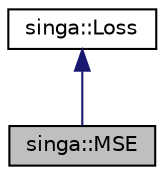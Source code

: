 digraph "singa::MSE"
{
  edge [fontname="Helvetica",fontsize="10",labelfontname="Helvetica",labelfontsize="10"];
  node [fontname="Helvetica",fontsize="10",shape=record];
  Node2 [label="singa::MSE",height=0.2,width=0.4,color="black", fillcolor="grey75", style="filled", fontcolor="black"];
  Node3 -> Node2 [dir="back",color="midnightblue",fontsize="10",style="solid",fontname="Helvetica"];
  Node3 [label="singa::Loss",height=0.2,width=0.4,color="black", fillcolor="white", style="filled",URL="$classsinga_1_1Loss.html",tooltip="The base loss class, which declares the APIs for computing the objective score (loss) for a pair of p..."];
}

